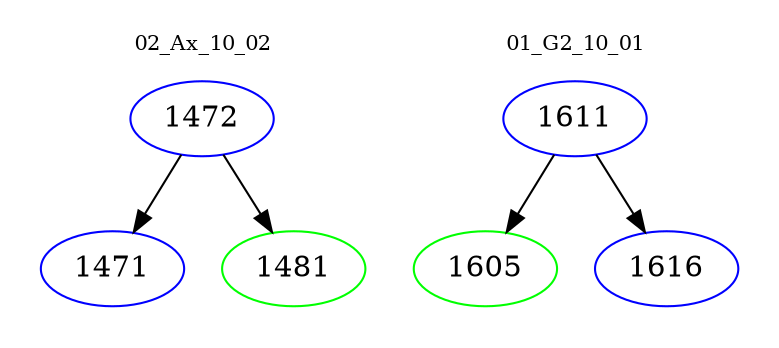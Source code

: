digraph{
subgraph cluster_0 {
color = white
label = "02_Ax_10_02";
fontsize=10;
T0_1472 [label="1472", color="blue"]
T0_1472 -> T0_1471 [color="black"]
T0_1471 [label="1471", color="blue"]
T0_1472 -> T0_1481 [color="black"]
T0_1481 [label="1481", color="green"]
}
subgraph cluster_1 {
color = white
label = "01_G2_10_01";
fontsize=10;
T1_1611 [label="1611", color="blue"]
T1_1611 -> T1_1605 [color="black"]
T1_1605 [label="1605", color="green"]
T1_1611 -> T1_1616 [color="black"]
T1_1616 [label="1616", color="blue"]
}
}
